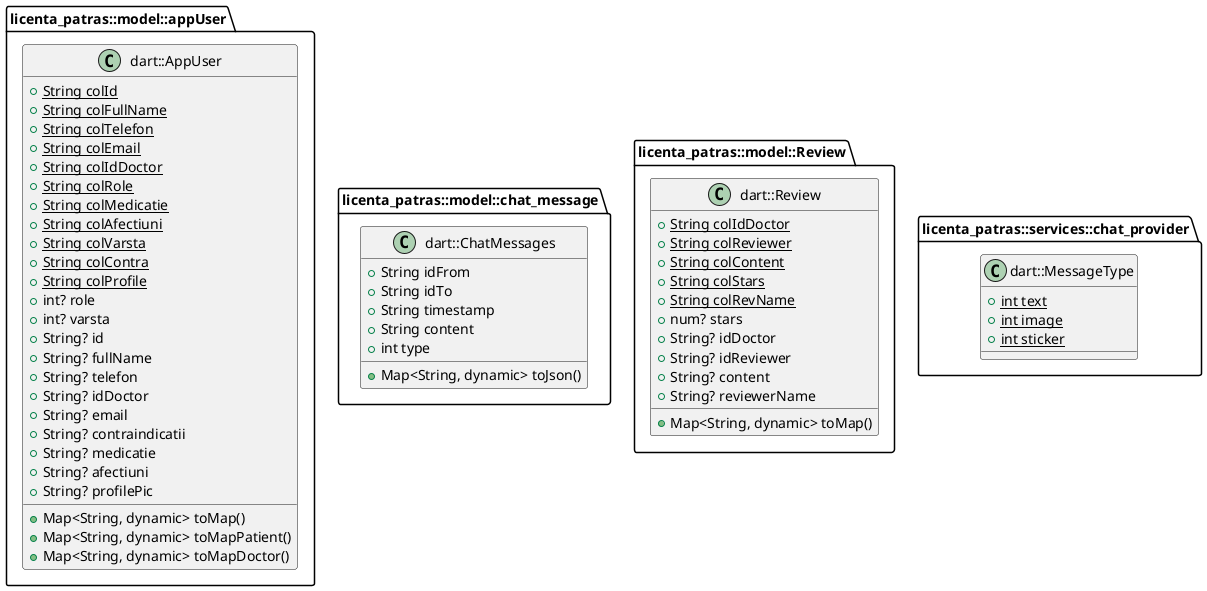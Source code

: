 @startuml

class "licenta_patras::model::appUser.dart::AppUser" {
  {static} +String colId
  {static} +String colFullName
  {static} +String colTelefon
  {static} +String colEmail
  {static} +String colIdDoctor
  {static} +String colRole
  {static} +String colMedicatie
  {static} +String colAfectiuni
  {static} +String colVarsta
  {static} +String colContra
  {static} +String colProfile
  +int? role
  +int? varsta
  +String? id
  +String? fullName
  +String? telefon
  +String? idDoctor
  +String? email
  +String? contraindicatii
  +String? medicatie
  +String? afectiuni
  +String? profilePic
  +Map<String, dynamic> toMap()
  +Map<String, dynamic> toMapPatient()
  +Map<String, dynamic> toMapDoctor()
}

class "licenta_patras::model::chat_message.dart::ChatMessages" {
  +String idFrom
  +String idTo
  +String timestamp
  +String content
  +int type
  +Map<String, dynamic> toJson()
}

class "licenta_patras::model::Review.dart::Review" {
  {static} +String colIdDoctor
  {static} +String colReviewer
  {static} +String colContent
  {static} +String colStars
  {static} +String colRevName
  +num? stars
  +String? idDoctor
  +String? idReviewer
  +String? content
  +String? reviewerName
  +Map<String, dynamic> toMap()
}




class "licenta_patras::services::chat_provider.dart::MessageType" {
  {static} +int text
  {static} +int image
  {static} +int sticker
}

@enduml
